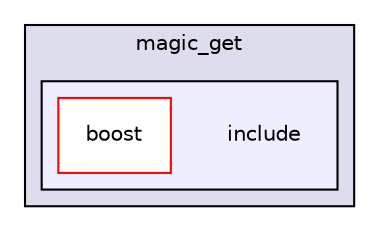 digraph "externals/magic_get/include" {
  compound=true
  node [ fontsize="10", fontname="Helvetica"];
  edge [ labelfontsize="10", labelfontname="Helvetica"];
  subgraph clusterdir_94bc2fcf8495699bdc431230d5c4b75e {
    graph [ bgcolor="#ddddee", pencolor="black", label="magic_get" fontname="Helvetica", fontsize="10", URL="dir_94bc2fcf8495699bdc431230d5c4b75e.html"]
  subgraph clusterdir_ef55966fe9be6878d4242767a3adebe0 {
    graph [ bgcolor="#eeeeff", pencolor="black", label="" URL="dir_ef55966fe9be6878d4242767a3adebe0.html"];
    dir_ef55966fe9be6878d4242767a3adebe0 [shape=plaintext label="include"];
    dir_de25ad4a0b7d9ab98f5c86ba4a4af38a [shape=box label="boost" color="red" fillcolor="white" style="filled" URL="dir_de25ad4a0b7d9ab98f5c86ba4a4af38a.html"];
  }
  }
}
